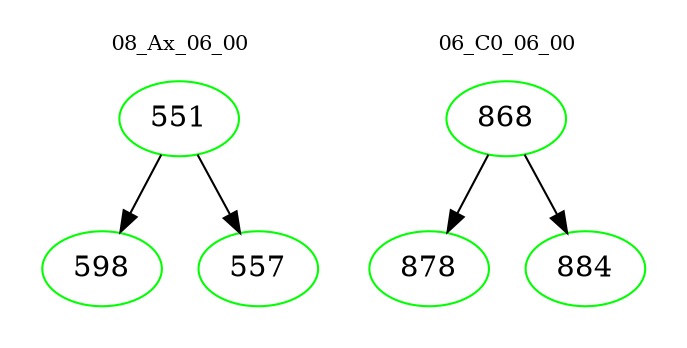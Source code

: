 digraph{
subgraph cluster_0 {
color = white
label = "08_Ax_06_00";
fontsize=10;
T0_551 [label="551", color="green"]
T0_551 -> T0_598 [color="black"]
T0_598 [label="598", color="green"]
T0_551 -> T0_557 [color="black"]
T0_557 [label="557", color="green"]
}
subgraph cluster_1 {
color = white
label = "06_C0_06_00";
fontsize=10;
T1_868 [label="868", color="green"]
T1_868 -> T1_878 [color="black"]
T1_878 [label="878", color="green"]
T1_868 -> T1_884 [color="black"]
T1_884 [label="884", color="green"]
}
}
